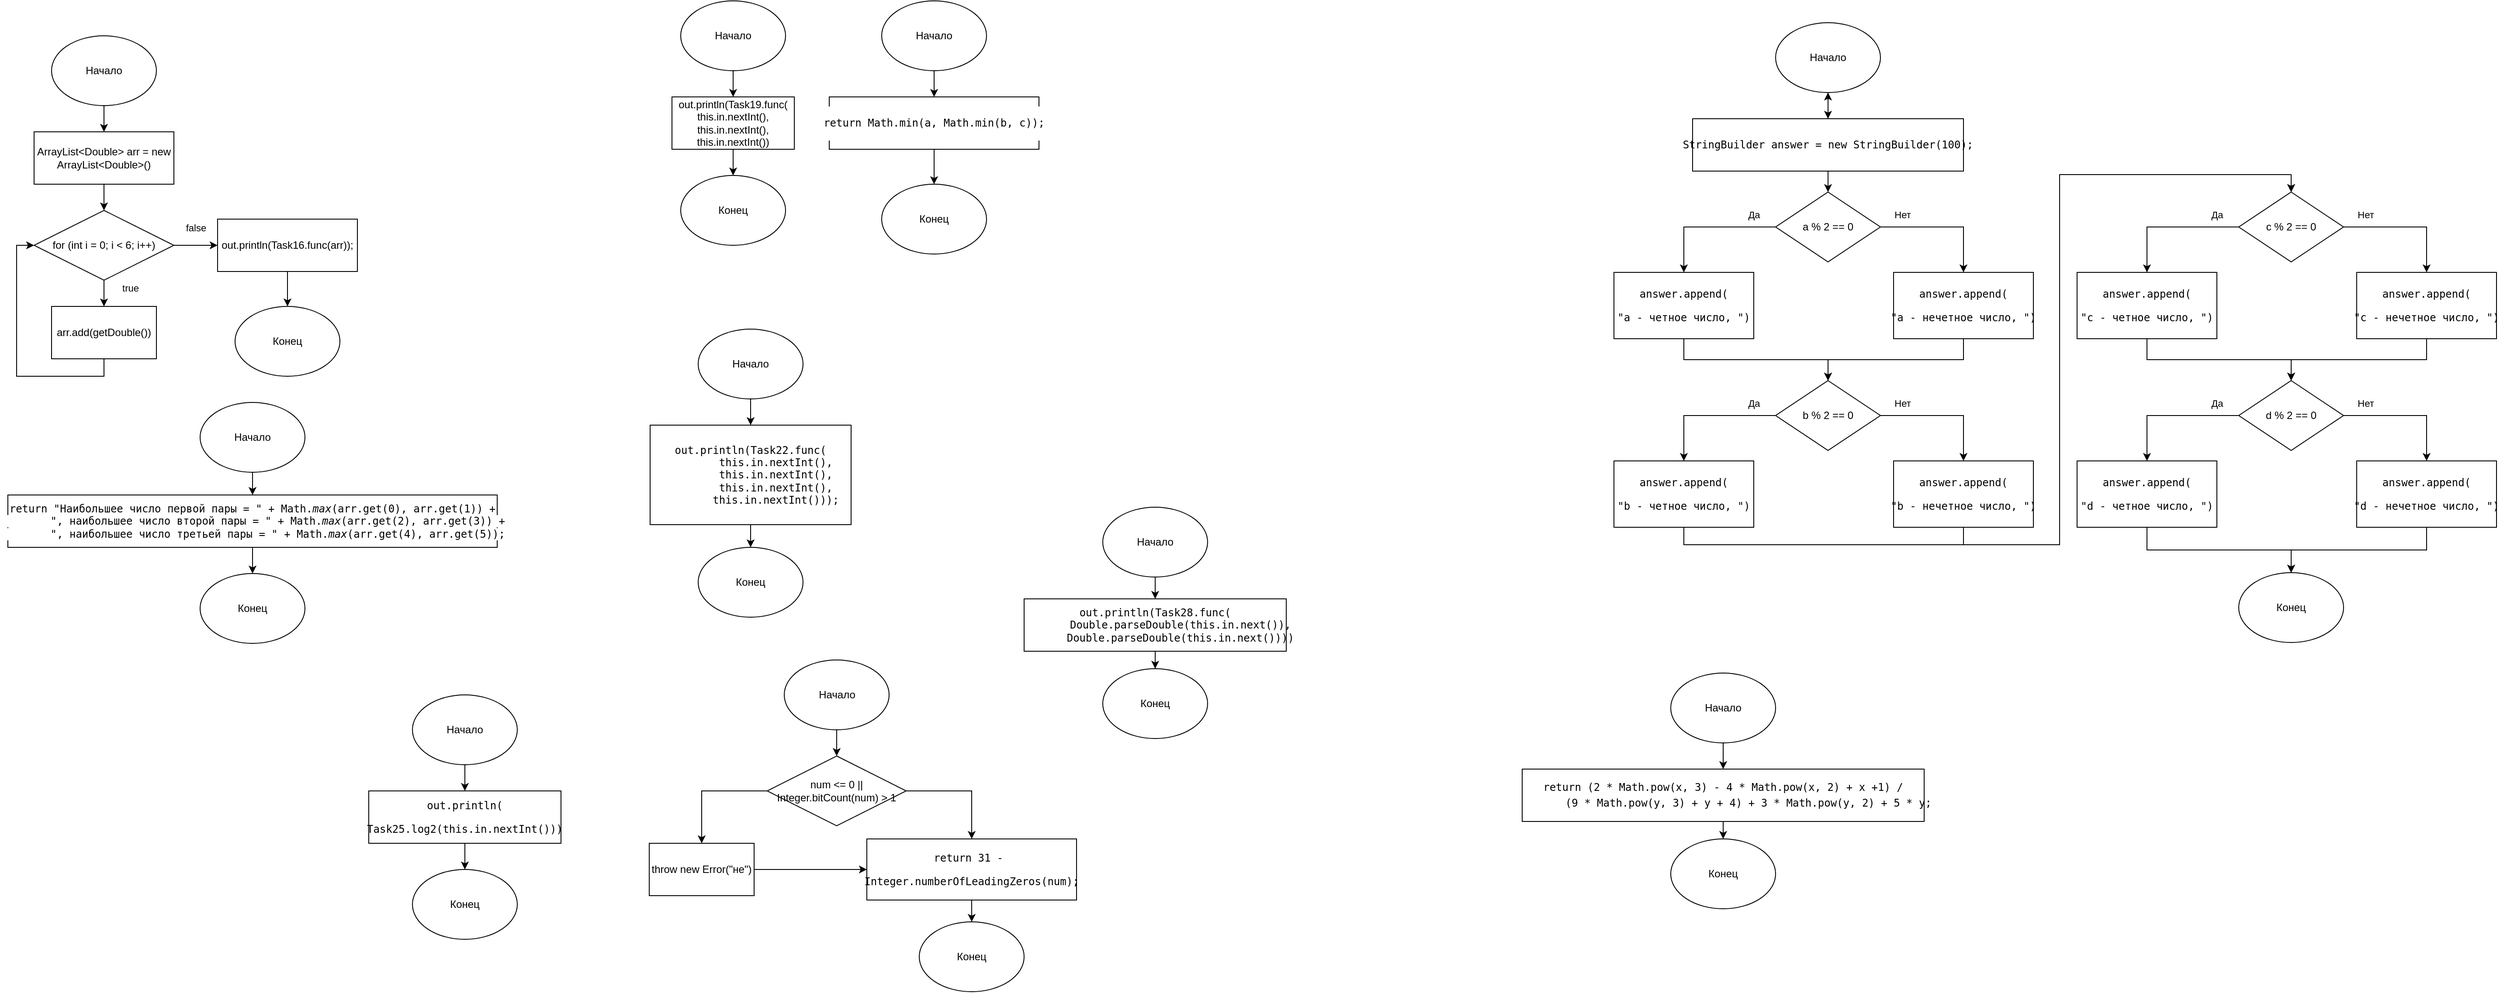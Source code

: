 <mxfile version="20.3.7" type="device"><diagram id="nIVvScWYqzr-kRBNyVec" name="Страница 1"><mxGraphModel dx="1689" dy="684" grid="0" gridSize="10" guides="1" tooltips="1" connect="1" arrows="1" fold="1" page="1" pageScale="1" pageWidth="827" pageHeight="1169" math="0" shadow="0"><root><mxCell id="0"/><mxCell id="1" parent="0"/><mxCell id="o38Q9Rpb3NW0LLCwx-md-5" style="edgeStyle=orthogonalEdgeStyle;rounded=0;orthogonalLoop=1;jettySize=auto;html=1;exitX=0.5;exitY=1;exitDx=0;exitDy=0;" edge="1" parent="1" source="o38Q9Rpb3NW0LLCwx-md-1" target="o38Q9Rpb3NW0LLCwx-md-4"><mxGeometry relative="1" as="geometry"/></mxCell><mxCell id="o38Q9Rpb3NW0LLCwx-md-1" value="Начало" style="ellipse;whiteSpace=wrap;html=1;" vertex="1" parent="1"><mxGeometry x="180" y="50" width="120" height="80" as="geometry"/></mxCell><mxCell id="o38Q9Rpb3NW0LLCwx-md-3" value="Конец" style="ellipse;whiteSpace=wrap;html=1;" vertex="1" parent="1"><mxGeometry x="390" y="360" width="120" height="80" as="geometry"/></mxCell><mxCell id="o38Q9Rpb3NW0LLCwx-md-7" style="edgeStyle=orthogonalEdgeStyle;rounded=0;orthogonalLoop=1;jettySize=auto;html=1;exitX=0.5;exitY=1;exitDx=0;exitDy=0;entryX=0.5;entryY=0;entryDx=0;entryDy=0;" edge="1" parent="1" source="o38Q9Rpb3NW0LLCwx-md-4" target="o38Q9Rpb3NW0LLCwx-md-6"><mxGeometry relative="1" as="geometry"/></mxCell><mxCell id="o38Q9Rpb3NW0LLCwx-md-4" value="ArrayList&amp;lt;Double&amp;gt; arr = new ArrayList&amp;lt;Double&amp;gt;()" style="rounded=0;whiteSpace=wrap;html=1;" vertex="1" parent="1"><mxGeometry x="160" y="160" width="160" height="60" as="geometry"/></mxCell><mxCell id="o38Q9Rpb3NW0LLCwx-md-9" value="true" style="edgeStyle=orthogonalEdgeStyle;rounded=0;orthogonalLoop=1;jettySize=auto;html=1;exitX=0.5;exitY=1;exitDx=0;exitDy=0;entryX=0.5;entryY=0;entryDx=0;entryDy=0;" edge="1" parent="1" source="o38Q9Rpb3NW0LLCwx-md-6" target="o38Q9Rpb3NW0LLCwx-md-8"><mxGeometry x="-0.333" y="30" relative="1" as="geometry"><mxPoint y="-1" as="offset"/></mxGeometry></mxCell><mxCell id="o38Q9Rpb3NW0LLCwx-md-11" value="false" style="edgeStyle=orthogonalEdgeStyle;rounded=0;orthogonalLoop=1;jettySize=auto;html=1;exitX=1;exitY=0.5;exitDx=0;exitDy=0;entryX=0;entryY=0.5;entryDx=0;entryDy=0;" edge="1" parent="1" source="o38Q9Rpb3NW0LLCwx-md-6" target="o38Q9Rpb3NW0LLCwx-md-12"><mxGeometry x="-0.009" y="20" relative="1" as="geometry"><mxPoint x="360" y="290.294" as="targetPoint"/><mxPoint as="offset"/></mxGeometry></mxCell><mxCell id="o38Q9Rpb3NW0LLCwx-md-6" value="for (int i = 0; i &amp;lt; 6; i++)" style="rhombus;whiteSpace=wrap;html=1;" vertex="1" parent="1"><mxGeometry x="160" y="250" width="160" height="80" as="geometry"/></mxCell><mxCell id="o38Q9Rpb3NW0LLCwx-md-10" style="edgeStyle=orthogonalEdgeStyle;rounded=0;orthogonalLoop=1;jettySize=auto;html=1;exitX=0.5;exitY=1;exitDx=0;exitDy=0;entryX=0;entryY=0.5;entryDx=0;entryDy=0;" edge="1" parent="1" source="o38Q9Rpb3NW0LLCwx-md-8" target="o38Q9Rpb3NW0LLCwx-md-6"><mxGeometry relative="1" as="geometry"/></mxCell><mxCell id="o38Q9Rpb3NW0LLCwx-md-8" value="arr.add(getDouble())" style="rounded=0;whiteSpace=wrap;html=1;" vertex="1" parent="1"><mxGeometry x="180" y="360" width="120" height="60" as="geometry"/></mxCell><mxCell id="o38Q9Rpb3NW0LLCwx-md-13" style="edgeStyle=orthogonalEdgeStyle;rounded=0;orthogonalLoop=1;jettySize=auto;html=1;exitX=0.5;exitY=1;exitDx=0;exitDy=0;" edge="1" parent="1" source="o38Q9Rpb3NW0LLCwx-md-12" target="o38Q9Rpb3NW0LLCwx-md-3"><mxGeometry relative="1" as="geometry"/></mxCell><mxCell id="o38Q9Rpb3NW0LLCwx-md-12" value="out.println(Task16.func(arr));" style="rounded=0;whiteSpace=wrap;html=1;" vertex="1" parent="1"><mxGeometry x="370" y="260" width="160" height="60" as="geometry"/></mxCell><mxCell id="o38Q9Rpb3NW0LLCwx-md-17" style="edgeStyle=orthogonalEdgeStyle;rounded=0;orthogonalLoop=1;jettySize=auto;html=1;exitX=0.5;exitY=1;exitDx=0;exitDy=0;" edge="1" parent="1" source="o38Q9Rpb3NW0LLCwx-md-15" target="o38Q9Rpb3NW0LLCwx-md-16"><mxGeometry relative="1" as="geometry"/></mxCell><mxCell id="o38Q9Rpb3NW0LLCwx-md-15" value="Начало" style="ellipse;whiteSpace=wrap;html=1;" vertex="1" parent="1"><mxGeometry x="900" y="10" width="120" height="80" as="geometry"/></mxCell><mxCell id="o38Q9Rpb3NW0LLCwx-md-19" style="edgeStyle=orthogonalEdgeStyle;rounded=0;orthogonalLoop=1;jettySize=auto;html=1;exitX=0.5;exitY=1;exitDx=0;exitDy=0;" edge="1" parent="1" source="o38Q9Rpb3NW0LLCwx-md-16" target="o38Q9Rpb3NW0LLCwx-md-18"><mxGeometry relative="1" as="geometry"/></mxCell><mxCell id="o38Q9Rpb3NW0LLCwx-md-16" value="out.println(Task19.func(&lt;br&gt;this.in.nextInt(),&lt;br&gt;this.in.nextInt(),&lt;br&gt;this.in.nextInt())" style="rounded=0;whiteSpace=wrap;html=1;" vertex="1" parent="1"><mxGeometry x="890" y="120" width="140" height="60" as="geometry"/></mxCell><mxCell id="o38Q9Rpb3NW0LLCwx-md-18" value="Конец" style="ellipse;whiteSpace=wrap;html=1;" vertex="1" parent="1"><mxGeometry x="900" y="210" width="120" height="80" as="geometry"/></mxCell><mxCell id="o38Q9Rpb3NW0LLCwx-md-22" style="edgeStyle=orthogonalEdgeStyle;rounded=0;orthogonalLoop=1;jettySize=auto;html=1;exitX=0.5;exitY=1;exitDx=0;exitDy=0;entryX=0.5;entryY=0;entryDx=0;entryDy=0;fontColor=#000000;" edge="1" parent="1" source="o38Q9Rpb3NW0LLCwx-md-20" target="o38Q9Rpb3NW0LLCwx-md-21"><mxGeometry relative="1" as="geometry"/></mxCell><mxCell id="o38Q9Rpb3NW0LLCwx-md-20" value="Начало" style="ellipse;whiteSpace=wrap;html=1;" vertex="1" parent="1"><mxGeometry x="350" y="470" width="120" height="80" as="geometry"/></mxCell><mxCell id="o38Q9Rpb3NW0LLCwx-md-24" style="edgeStyle=orthogonalEdgeStyle;rounded=0;orthogonalLoop=1;jettySize=auto;html=1;exitX=0.5;exitY=1;exitDx=0;exitDy=0;fontColor=#000000;" edge="1" parent="1" source="o38Q9Rpb3NW0LLCwx-md-21" target="o38Q9Rpb3NW0LLCwx-md-23"><mxGeometry relative="1" as="geometry"/></mxCell><mxCell id="o38Q9Rpb3NW0LLCwx-md-21" value="&lt;pre style=&quot;font-family: &amp;quot;JetBrains Mono&amp;quot;, monospace; font-size: 9pt;&quot;&gt;&lt;span style=&quot;background-color: rgb(255, 255, 255);&quot;&gt;return &quot;Наибольшее число первой пары = &quot; + Math.&lt;span style=&quot;font-style: italic;&quot;&gt;max&lt;/span&gt;(arr.get(0), arr.get(1)) +&lt;br&gt;        &quot;, наибольшее число второй пары = &quot; + Math.&lt;span style=&quot;font-style: italic;&quot;&gt;max&lt;/span&gt;(arr.get(2), arr.get(3)) +&lt;br&gt;        &quot;, наибольшее число третьей пары = &quot; + Math.&lt;span style=&quot;font-style: italic;&quot;&gt;max&lt;/span&gt;(arr.get(4), arr.get(5));&lt;/span&gt;&lt;/pre&gt;" style="rounded=0;whiteSpace=wrap;html=1;" vertex="1" parent="1"><mxGeometry x="130" y="576" width="560" height="60" as="geometry"/></mxCell><mxCell id="o38Q9Rpb3NW0LLCwx-md-23" value="Конец" style="ellipse;whiteSpace=wrap;html=1;" vertex="1" parent="1"><mxGeometry x="350" y="666" width="120" height="80" as="geometry"/></mxCell><mxCell id="o38Q9Rpb3NW0LLCwx-md-27" style="edgeStyle=orthogonalEdgeStyle;rounded=0;orthogonalLoop=1;jettySize=auto;html=1;exitX=0.5;exitY=1;exitDx=0;exitDy=0;fontColor=#000000;" edge="1" parent="1" source="o38Q9Rpb3NW0LLCwx-md-25" target="o38Q9Rpb3NW0LLCwx-md-26"><mxGeometry relative="1" as="geometry"/></mxCell><mxCell id="o38Q9Rpb3NW0LLCwx-md-25" value="Начало" style="ellipse;whiteSpace=wrap;html=1;" vertex="1" parent="1"><mxGeometry x="1130" y="10" width="120" height="80" as="geometry"/></mxCell><mxCell id="o38Q9Rpb3NW0LLCwx-md-29" value="" style="edgeStyle=orthogonalEdgeStyle;rounded=0;orthogonalLoop=1;jettySize=auto;html=1;fontColor=#000000;" edge="1" parent="1" source="o38Q9Rpb3NW0LLCwx-md-26" target="o38Q9Rpb3NW0LLCwx-md-28"><mxGeometry relative="1" as="geometry"/></mxCell><mxCell id="o38Q9Rpb3NW0LLCwx-md-26" value="&lt;pre style=&quot;&quot;&gt;return Math.min(a, Math.min(b, c));&lt;/pre&gt;" style="rounded=0;whiteSpace=wrap;html=1;labelBackgroundColor=#FFFFFF;fontColor=#000000;" vertex="1" parent="1"><mxGeometry x="1070" y="120" width="240" height="60" as="geometry"/></mxCell><mxCell id="o38Q9Rpb3NW0LLCwx-md-28" value="Конец" style="ellipse;whiteSpace=wrap;html=1;" vertex="1" parent="1"><mxGeometry x="1130" y="220" width="120" height="80" as="geometry"/></mxCell><mxCell id="o38Q9Rpb3NW0LLCwx-md-33" style="edgeStyle=orthogonalEdgeStyle;rounded=0;orthogonalLoop=1;jettySize=auto;html=1;exitX=0.5;exitY=1;exitDx=0;exitDy=0;fontColor=#000000;" edge="1" parent="1" source="o38Q9Rpb3NW0LLCwx-md-30" target="o38Q9Rpb3NW0LLCwx-md-32"><mxGeometry relative="1" as="geometry"/></mxCell><mxCell id="o38Q9Rpb3NW0LLCwx-md-30" value="Начало" style="ellipse;whiteSpace=wrap;html=1;" vertex="1" parent="1"><mxGeometry x="920" y="386" width="120" height="80" as="geometry"/></mxCell><mxCell id="o38Q9Rpb3NW0LLCwx-md-31" value="Конец" style="ellipse;whiteSpace=wrap;html=1;" vertex="1" parent="1"><mxGeometry x="920" y="636" width="120" height="80" as="geometry"/></mxCell><mxCell id="o38Q9Rpb3NW0LLCwx-md-34" style="edgeStyle=orthogonalEdgeStyle;rounded=0;orthogonalLoop=1;jettySize=auto;html=1;exitX=0.5;exitY=1;exitDx=0;exitDy=0;fontColor=#000000;" edge="1" parent="1" source="o38Q9Rpb3NW0LLCwx-md-32" target="o38Q9Rpb3NW0LLCwx-md-31"><mxGeometry relative="1" as="geometry"/></mxCell><mxCell id="o38Q9Rpb3NW0LLCwx-md-32" value="&lt;pre style=&quot;&quot;&gt;out.println(Task22.func(&lt;br&gt;        this.in.nextInt(),&lt;br&gt;        this.in.nextInt(),&lt;br&gt;        this.in.nextInt(),&lt;br&gt;        this.in.nextInt()));&lt;/pre&gt;" style="rounded=0;whiteSpace=wrap;html=1;labelBackgroundColor=#FFFFFF;fontColor=#000000;" vertex="1" parent="1"><mxGeometry x="865" y="496" width="230" height="114" as="geometry"/></mxCell><mxCell id="o38Q9Rpb3NW0LLCwx-md-37" style="edgeStyle=orthogonalEdgeStyle;rounded=0;orthogonalLoop=1;jettySize=auto;html=1;fontColor=#000000;" edge="1" parent="1" source="o38Q9Rpb3NW0LLCwx-md-35" target="o38Q9Rpb3NW0LLCwx-md-36"><mxGeometry relative="1" as="geometry"/></mxCell><mxCell id="o38Q9Rpb3NW0LLCwx-md-35" value="Начало" style="ellipse;whiteSpace=wrap;html=1;" vertex="1" parent="1"><mxGeometry x="2153" y="35" width="120" height="80" as="geometry"/></mxCell><mxCell id="o38Q9Rpb3NW0LLCwx-md-39" style="edgeStyle=orthogonalEdgeStyle;rounded=0;orthogonalLoop=1;jettySize=auto;html=1;exitX=0.5;exitY=1;exitDx=0;exitDy=0;fontColor=#000000;" edge="1" parent="1" source="o38Q9Rpb3NW0LLCwx-md-36" target="o38Q9Rpb3NW0LLCwx-md-38"><mxGeometry relative="1" as="geometry"/></mxCell><mxCell id="o38Q9Rpb3NW0LLCwx-md-68" value="" style="edgeStyle=orthogonalEdgeStyle;rounded=0;orthogonalLoop=1;jettySize=auto;html=1;fontColor=#000000;" edge="1" parent="1" source="o38Q9Rpb3NW0LLCwx-md-36" target="o38Q9Rpb3NW0LLCwx-md-35"><mxGeometry relative="1" as="geometry"/></mxCell><mxCell id="o38Q9Rpb3NW0LLCwx-md-36" value="&lt;pre style=&quot;&quot;&gt;StringBuilder answer = new StringBuilder(100);&lt;/pre&gt;" style="rounded=0;whiteSpace=wrap;html=1;labelBackgroundColor=none;fontColor=#000000;" vertex="1" parent="1"><mxGeometry x="2058" y="145" width="310" height="60" as="geometry"/></mxCell><mxCell id="o38Q9Rpb3NW0LLCwx-md-42" value="Нет" style="edgeStyle=orthogonalEdgeStyle;rounded=0;orthogonalLoop=1;jettySize=auto;html=1;exitX=1;exitY=0.5;exitDx=0;exitDy=0;fontColor=#000000;" edge="1" parent="1" source="o38Q9Rpb3NW0LLCwx-md-38" target="o38Q9Rpb3NW0LLCwx-md-41"><mxGeometry x="-0.66" y="14" relative="1" as="geometry"><mxPoint as="offset"/></mxGeometry></mxCell><mxCell id="o38Q9Rpb3NW0LLCwx-md-43" value="Да" style="edgeStyle=orthogonalEdgeStyle;rounded=0;orthogonalLoop=1;jettySize=auto;html=1;exitX=0;exitY=0.5;exitDx=0;exitDy=0;fontColor=#000000;" edge="1" parent="1" source="o38Q9Rpb3NW0LLCwx-md-38" target="o38Q9Rpb3NW0LLCwx-md-40"><mxGeometry x="-0.681" y="-14" relative="1" as="geometry"><mxPoint as="offset"/></mxGeometry></mxCell><mxCell id="o38Q9Rpb3NW0LLCwx-md-38" value="a % 2 == 0" style="rhombus;whiteSpace=wrap;html=1;labelBackgroundColor=none;fontColor=#000000;" vertex="1" parent="1"><mxGeometry x="2153" y="229" width="120" height="80" as="geometry"/></mxCell><mxCell id="o38Q9Rpb3NW0LLCwx-md-52" style="edgeStyle=orthogonalEdgeStyle;rounded=0;orthogonalLoop=1;jettySize=auto;html=1;exitX=0.5;exitY=1;exitDx=0;exitDy=0;entryX=0.5;entryY=0;entryDx=0;entryDy=0;fontColor=#000000;" edge="1" parent="1" source="o38Q9Rpb3NW0LLCwx-md-40" target="o38Q9Rpb3NW0LLCwx-md-49"><mxGeometry relative="1" as="geometry"/></mxCell><mxCell id="o38Q9Rpb3NW0LLCwx-md-40" value="&lt;pre style=&quot;&quot;&gt;answer.append(&lt;/pre&gt;&lt;pre style=&quot;&quot;&gt;&quot;a - четное число, &quot;)&lt;/pre&gt;" style="rounded=0;whiteSpace=wrap;html=1;labelBackgroundColor=none;fontColor=#000000;" vertex="1" parent="1"><mxGeometry x="1968" y="321" width="160" height="76" as="geometry"/></mxCell><mxCell id="o38Q9Rpb3NW0LLCwx-md-53" style="edgeStyle=orthogonalEdgeStyle;rounded=0;orthogonalLoop=1;jettySize=auto;html=1;exitX=0.5;exitY=1;exitDx=0;exitDy=0;fontColor=#000000;" edge="1" parent="1" source="o38Q9Rpb3NW0LLCwx-md-41" target="o38Q9Rpb3NW0LLCwx-md-49"><mxGeometry relative="1" as="geometry"/></mxCell><mxCell id="o38Q9Rpb3NW0LLCwx-md-41" value="&lt;pre style=&quot;&quot;&gt;answer.append(&lt;/pre&gt;&lt;pre style=&quot;&quot;&gt;&quot;a - нечетное число, &quot;)&lt;/pre&gt;" style="rounded=0;whiteSpace=wrap;html=1;labelBackgroundColor=none;fontColor=#000000;" vertex="1" parent="1"><mxGeometry x="2288" y="321" width="160" height="76" as="geometry"/></mxCell><mxCell id="o38Q9Rpb3NW0LLCwx-md-47" value="Нет" style="edgeStyle=orthogonalEdgeStyle;rounded=0;orthogonalLoop=1;jettySize=auto;html=1;exitX=1;exitY=0.5;exitDx=0;exitDy=0;fontColor=#000000;" edge="1" parent="1" source="o38Q9Rpb3NW0LLCwx-md-49" target="o38Q9Rpb3NW0LLCwx-md-51"><mxGeometry x="-0.66" y="14" relative="1" as="geometry"><mxPoint as="offset"/></mxGeometry></mxCell><mxCell id="o38Q9Rpb3NW0LLCwx-md-48" value="Да" style="edgeStyle=orthogonalEdgeStyle;rounded=0;orthogonalLoop=1;jettySize=auto;html=1;exitX=0;exitY=0.5;exitDx=0;exitDy=0;fontColor=#000000;" edge="1" parent="1" source="o38Q9Rpb3NW0LLCwx-md-49" target="o38Q9Rpb3NW0LLCwx-md-50"><mxGeometry x="-0.681" y="-14" relative="1" as="geometry"><mxPoint as="offset"/></mxGeometry></mxCell><mxCell id="o38Q9Rpb3NW0LLCwx-md-49" value="b % 2 == 0" style="rhombus;whiteSpace=wrap;html=1;labelBackgroundColor=none;fontColor=#000000;" vertex="1" parent="1"><mxGeometry x="2153" y="445" width="120" height="80" as="geometry"/></mxCell><mxCell id="o38Q9Rpb3NW0LLCwx-md-66" style="edgeStyle=orthogonalEdgeStyle;rounded=0;orthogonalLoop=1;jettySize=auto;html=1;exitX=0.5;exitY=1;exitDx=0;exitDy=0;entryX=0.5;entryY=0;entryDx=0;entryDy=0;fontColor=#000000;" edge="1" parent="1" source="o38Q9Rpb3NW0LLCwx-md-50" target="o38Q9Rpb3NW0LLCwx-md-56"><mxGeometry relative="1" as="geometry"><Array as="points"><mxPoint x="2048" y="633"/><mxPoint x="2478" y="633"/><mxPoint x="2478" y="209"/><mxPoint x="2743" y="209"/></Array></mxGeometry></mxCell><mxCell id="o38Q9Rpb3NW0LLCwx-md-50" value="&lt;pre style=&quot;&quot;&gt;answer.append(&lt;/pre&gt;&lt;pre style=&quot;&quot;&gt;&quot;b - четное число, &quot;)&lt;/pre&gt;" style="rounded=0;whiteSpace=wrap;html=1;labelBackgroundColor=none;fontColor=#000000;" vertex="1" parent="1"><mxGeometry x="1968" y="537" width="160" height="76" as="geometry"/></mxCell><mxCell id="o38Q9Rpb3NW0LLCwx-md-67" style="edgeStyle=orthogonalEdgeStyle;rounded=0;orthogonalLoop=1;jettySize=auto;html=1;exitX=0.5;exitY=1;exitDx=0;exitDy=0;fontColor=#000000;entryX=0.5;entryY=0;entryDx=0;entryDy=0;" edge="1" parent="1" source="o38Q9Rpb3NW0LLCwx-md-51" target="o38Q9Rpb3NW0LLCwx-md-56"><mxGeometry relative="1" as="geometry"><Array as="points"><mxPoint x="2368" y="633"/><mxPoint x="2478" y="633"/><mxPoint x="2478" y="209"/><mxPoint x="2743" y="209"/></Array></mxGeometry></mxCell><mxCell id="o38Q9Rpb3NW0LLCwx-md-51" value="&lt;pre style=&quot;&quot;&gt;answer.append(&lt;/pre&gt;&lt;pre style=&quot;&quot;&gt;&quot;b - нечетное число, &quot;)&lt;/pre&gt;" style="rounded=0;whiteSpace=wrap;html=1;labelBackgroundColor=none;fontColor=#000000;" vertex="1" parent="1"><mxGeometry x="2288" y="537" width="160" height="76" as="geometry"/></mxCell><mxCell id="o38Q9Rpb3NW0LLCwx-md-54" value="Нет" style="edgeStyle=orthogonalEdgeStyle;rounded=0;orthogonalLoop=1;jettySize=auto;html=1;exitX=1;exitY=0.5;exitDx=0;exitDy=0;fontColor=#000000;" edge="1" parent="1" source="o38Q9Rpb3NW0LLCwx-md-56" target="o38Q9Rpb3NW0LLCwx-md-60"><mxGeometry x="-0.66" y="14" relative="1" as="geometry"><mxPoint as="offset"/></mxGeometry></mxCell><mxCell id="o38Q9Rpb3NW0LLCwx-md-55" value="Да" style="edgeStyle=orthogonalEdgeStyle;rounded=0;orthogonalLoop=1;jettySize=auto;html=1;exitX=0;exitY=0.5;exitDx=0;exitDy=0;fontColor=#000000;" edge="1" parent="1" source="o38Q9Rpb3NW0LLCwx-md-56" target="o38Q9Rpb3NW0LLCwx-md-58"><mxGeometry x="-0.681" y="-14" relative="1" as="geometry"><mxPoint as="offset"/></mxGeometry></mxCell><mxCell id="o38Q9Rpb3NW0LLCwx-md-56" value="c % 2 == 0" style="rhombus;whiteSpace=wrap;html=1;labelBackgroundColor=none;fontColor=#000000;" vertex="1" parent="1"><mxGeometry x="2683" y="229" width="120" height="80" as="geometry"/></mxCell><mxCell id="o38Q9Rpb3NW0LLCwx-md-57" style="edgeStyle=orthogonalEdgeStyle;rounded=0;orthogonalLoop=1;jettySize=auto;html=1;exitX=0.5;exitY=1;exitDx=0;exitDy=0;entryX=0.5;entryY=0;entryDx=0;entryDy=0;fontColor=#000000;" edge="1" parent="1" source="o38Q9Rpb3NW0LLCwx-md-58" target="o38Q9Rpb3NW0LLCwx-md-63"><mxGeometry relative="1" as="geometry"/></mxCell><mxCell id="o38Q9Rpb3NW0LLCwx-md-58" value="&lt;pre style=&quot;&quot;&gt;answer.append(&lt;/pre&gt;&lt;pre style=&quot;&quot;&gt;&quot;c - четное число, &quot;)&lt;/pre&gt;" style="rounded=0;whiteSpace=wrap;html=1;labelBackgroundColor=none;fontColor=#000000;" vertex="1" parent="1"><mxGeometry x="2498" y="321" width="160" height="76" as="geometry"/></mxCell><mxCell id="o38Q9Rpb3NW0LLCwx-md-59" style="edgeStyle=orthogonalEdgeStyle;rounded=0;orthogonalLoop=1;jettySize=auto;html=1;exitX=0.5;exitY=1;exitDx=0;exitDy=0;fontColor=#000000;" edge="1" parent="1" source="o38Q9Rpb3NW0LLCwx-md-60" target="o38Q9Rpb3NW0LLCwx-md-63"><mxGeometry relative="1" as="geometry"/></mxCell><mxCell id="o38Q9Rpb3NW0LLCwx-md-60" value="&lt;pre style=&quot;&quot;&gt;answer.append(&lt;/pre&gt;&lt;pre style=&quot;&quot;&gt;&quot;c - нечетное число, &quot;)&lt;/pre&gt;" style="rounded=0;whiteSpace=wrap;html=1;labelBackgroundColor=none;fontColor=#000000;" vertex="1" parent="1"><mxGeometry x="2818" y="321" width="160" height="76" as="geometry"/></mxCell><mxCell id="o38Q9Rpb3NW0LLCwx-md-61" value="Нет" style="edgeStyle=orthogonalEdgeStyle;rounded=0;orthogonalLoop=1;jettySize=auto;html=1;exitX=1;exitY=0.5;exitDx=0;exitDy=0;fontColor=#000000;" edge="1" parent="1" source="o38Q9Rpb3NW0LLCwx-md-63" target="o38Q9Rpb3NW0LLCwx-md-65"><mxGeometry x="-0.66" y="14" relative="1" as="geometry"><mxPoint as="offset"/></mxGeometry></mxCell><mxCell id="o38Q9Rpb3NW0LLCwx-md-62" value="Да" style="edgeStyle=orthogonalEdgeStyle;rounded=0;orthogonalLoop=1;jettySize=auto;html=1;exitX=0;exitY=0.5;exitDx=0;exitDy=0;fontColor=#000000;" edge="1" parent="1" source="o38Q9Rpb3NW0LLCwx-md-63" target="o38Q9Rpb3NW0LLCwx-md-64"><mxGeometry x="-0.681" y="-14" relative="1" as="geometry"><mxPoint as="offset"/></mxGeometry></mxCell><mxCell id="o38Q9Rpb3NW0LLCwx-md-63" value="d % 2 == 0" style="rhombus;whiteSpace=wrap;html=1;labelBackgroundColor=none;fontColor=#000000;" vertex="1" parent="1"><mxGeometry x="2683" y="445" width="120" height="80" as="geometry"/></mxCell><mxCell id="o38Q9Rpb3NW0LLCwx-md-70" style="edgeStyle=orthogonalEdgeStyle;rounded=0;orthogonalLoop=1;jettySize=auto;html=1;exitX=0.5;exitY=1;exitDx=0;exitDy=0;fontColor=#000000;" edge="1" parent="1" source="o38Q9Rpb3NW0LLCwx-md-64" target="o38Q9Rpb3NW0LLCwx-md-69"><mxGeometry relative="1" as="geometry"/></mxCell><mxCell id="o38Q9Rpb3NW0LLCwx-md-64" value="&lt;pre style=&quot;&quot;&gt;answer.append(&lt;/pre&gt;&lt;pre style=&quot;&quot;&gt;&quot;d - четное число, &quot;)&lt;/pre&gt;" style="rounded=0;whiteSpace=wrap;html=1;labelBackgroundColor=none;fontColor=#000000;" vertex="1" parent="1"><mxGeometry x="2498" y="537" width="160" height="76" as="geometry"/></mxCell><mxCell id="o38Q9Rpb3NW0LLCwx-md-71" style="edgeStyle=orthogonalEdgeStyle;rounded=0;orthogonalLoop=1;jettySize=auto;html=1;exitX=0.5;exitY=1;exitDx=0;exitDy=0;fontColor=#000000;" edge="1" parent="1" source="o38Q9Rpb3NW0LLCwx-md-65" target="o38Q9Rpb3NW0LLCwx-md-69"><mxGeometry relative="1" as="geometry"/></mxCell><mxCell id="o38Q9Rpb3NW0LLCwx-md-65" value="&lt;pre style=&quot;&quot;&gt;answer.append(&lt;/pre&gt;&lt;pre style=&quot;&quot;&gt;&quot;d - нечетное число, &quot;)&lt;/pre&gt;" style="rounded=0;whiteSpace=wrap;html=1;labelBackgroundColor=none;fontColor=#000000;" vertex="1" parent="1"><mxGeometry x="2818" y="537" width="160" height="76" as="geometry"/></mxCell><mxCell id="o38Q9Rpb3NW0LLCwx-md-69" value="Конец" style="ellipse;whiteSpace=wrap;html=1;" vertex="1" parent="1"><mxGeometry x="2683" y="665" width="120" height="80" as="geometry"/></mxCell><mxCell id="o38Q9Rpb3NW0LLCwx-md-74" style="edgeStyle=orthogonalEdgeStyle;rounded=0;orthogonalLoop=1;jettySize=auto;html=1;exitX=0.5;exitY=1;exitDx=0;exitDy=0;fontColor=#000000;" edge="1" parent="1" source="o38Q9Rpb3NW0LLCwx-md-72" target="o38Q9Rpb3NW0LLCwx-md-73"><mxGeometry relative="1" as="geometry"/></mxCell><mxCell id="o38Q9Rpb3NW0LLCwx-md-72" value="Начало" style="ellipse;whiteSpace=wrap;html=1;labelBackgroundColor=none;fontColor=#000000;" vertex="1" parent="1"><mxGeometry x="593" y="805" width="120" height="80" as="geometry"/></mxCell><mxCell id="o38Q9Rpb3NW0LLCwx-md-77" style="edgeStyle=orthogonalEdgeStyle;rounded=0;orthogonalLoop=1;jettySize=auto;html=1;exitX=0.5;exitY=1;exitDx=0;exitDy=0;fontColor=#000000;" edge="1" parent="1" source="o38Q9Rpb3NW0LLCwx-md-73" target="o38Q9Rpb3NW0LLCwx-md-76"><mxGeometry relative="1" as="geometry"/></mxCell><mxCell id="o38Q9Rpb3NW0LLCwx-md-73" value="&lt;pre style=&quot;&quot;&gt;out.println(&lt;/pre&gt;&lt;pre style=&quot;&quot;&gt;Task25.log2(this.in.nextInt()))&lt;/pre&gt;" style="rounded=0;whiteSpace=wrap;html=1;labelBackgroundColor=none;fontColor=#000000;" vertex="1" parent="1"><mxGeometry x="543" y="915" width="220" height="60" as="geometry"/></mxCell><mxCell id="o38Q9Rpb3NW0LLCwx-md-76" value="Конец" style="ellipse;whiteSpace=wrap;html=1;labelBackgroundColor=none;fontColor=#000000;" vertex="1" parent="1"><mxGeometry x="593" y="1005" width="120" height="80" as="geometry"/></mxCell><mxCell id="o38Q9Rpb3NW0LLCwx-md-80" style="edgeStyle=orthogonalEdgeStyle;rounded=0;orthogonalLoop=1;jettySize=auto;html=1;exitX=0.5;exitY=1;exitDx=0;exitDy=0;fontColor=#000000;" edge="1" parent="1" source="o38Q9Rpb3NW0LLCwx-md-78" target="o38Q9Rpb3NW0LLCwx-md-79"><mxGeometry relative="1" as="geometry"/></mxCell><mxCell id="o38Q9Rpb3NW0LLCwx-md-78" value="Начало" style="ellipse;whiteSpace=wrap;html=1;labelBackgroundColor=none;fontColor=#000000;" vertex="1" parent="1"><mxGeometry x="1018.5" y="765" width="120" height="80" as="geometry"/></mxCell><mxCell id="o38Q9Rpb3NW0LLCwx-md-83" style="edgeStyle=orthogonalEdgeStyle;rounded=0;orthogonalLoop=1;jettySize=auto;html=1;exitX=0;exitY=0.5;exitDx=0;exitDy=0;fontColor=#000000;" edge="1" parent="1" source="o38Q9Rpb3NW0LLCwx-md-79" target="o38Q9Rpb3NW0LLCwx-md-81"><mxGeometry relative="1" as="geometry"/></mxCell><mxCell id="o38Q9Rpb3NW0LLCwx-md-84" style="edgeStyle=orthogonalEdgeStyle;rounded=0;orthogonalLoop=1;jettySize=auto;html=1;exitX=1;exitY=0.5;exitDx=0;exitDy=0;fontColor=#000000;" edge="1" parent="1" source="o38Q9Rpb3NW0LLCwx-md-79" target="o38Q9Rpb3NW0LLCwx-md-82"><mxGeometry relative="1" as="geometry"/></mxCell><mxCell id="o38Q9Rpb3NW0LLCwx-md-79" value="num &amp;lt;= 0 || Integer.bitCount(num) &amp;gt; 1" style="rhombus;whiteSpace=wrap;html=1;labelBackgroundColor=none;fontColor=#000000;" vertex="1" parent="1"><mxGeometry x="999" y="875" width="159" height="80" as="geometry"/></mxCell><mxCell id="o38Q9Rpb3NW0LLCwx-md-85" style="edgeStyle=orthogonalEdgeStyle;rounded=0;orthogonalLoop=1;jettySize=auto;html=1;exitX=1;exitY=0.5;exitDx=0;exitDy=0;fontColor=#000000;" edge="1" parent="1" source="o38Q9Rpb3NW0LLCwx-md-81" target="o38Q9Rpb3NW0LLCwx-md-82"><mxGeometry relative="1" as="geometry"/></mxCell><mxCell id="o38Q9Rpb3NW0LLCwx-md-81" value="throw new Error(&quot;не&quot;)" style="rounded=0;whiteSpace=wrap;html=1;labelBackgroundColor=none;fontColor=#000000;" vertex="1" parent="1"><mxGeometry x="864" y="975" width="120" height="60" as="geometry"/></mxCell><mxCell id="o38Q9Rpb3NW0LLCwx-md-87" style="edgeStyle=orthogonalEdgeStyle;rounded=0;orthogonalLoop=1;jettySize=auto;html=1;exitX=0.5;exitY=1;exitDx=0;exitDy=0;fontColor=#000000;" edge="1" parent="1" source="o38Q9Rpb3NW0LLCwx-md-82" target="o38Q9Rpb3NW0LLCwx-md-86"><mxGeometry relative="1" as="geometry"/></mxCell><mxCell id="o38Q9Rpb3NW0LLCwx-md-82" value="&lt;pre style=&quot;&quot;&gt;return 31 - &lt;/pre&gt;&lt;pre style=&quot;&quot;&gt;Integer.numberOfLeadingZeros(num);&lt;/pre&gt;" style="rounded=0;whiteSpace=wrap;html=1;labelBackgroundColor=none;fontColor=#000000;" vertex="1" parent="1"><mxGeometry x="1113" y="970" width="240" height="70" as="geometry"/></mxCell><mxCell id="o38Q9Rpb3NW0LLCwx-md-86" value="Конец" style="ellipse;whiteSpace=wrap;html=1;labelBackgroundColor=none;fontColor=#000000;" vertex="1" parent="1"><mxGeometry x="1173" y="1065" width="120" height="80" as="geometry"/></mxCell><mxCell id="o38Q9Rpb3NW0LLCwx-md-90" style="edgeStyle=orthogonalEdgeStyle;rounded=0;orthogonalLoop=1;jettySize=auto;html=1;exitX=0.5;exitY=1;exitDx=0;exitDy=0;fontColor=#000000;" edge="1" parent="1" source="o38Q9Rpb3NW0LLCwx-md-88" target="o38Q9Rpb3NW0LLCwx-md-89"><mxGeometry relative="1" as="geometry"/></mxCell><mxCell id="o38Q9Rpb3NW0LLCwx-md-88" value="Начало" style="ellipse;whiteSpace=wrap;html=1;labelBackgroundColor=none;fontColor=#000000;" vertex="1" parent="1"><mxGeometry x="1383" y="590" width="120" height="80" as="geometry"/></mxCell><mxCell id="o38Q9Rpb3NW0LLCwx-md-93" value="" style="edgeStyle=orthogonalEdgeStyle;rounded=0;orthogonalLoop=1;jettySize=auto;html=1;fontColor=#000000;" edge="1" parent="1" source="o38Q9Rpb3NW0LLCwx-md-89" target="o38Q9Rpb3NW0LLCwx-md-92"><mxGeometry relative="1" as="geometry"/></mxCell><mxCell id="o38Q9Rpb3NW0LLCwx-md-89" value="&lt;pre style=&quot;&quot;&gt;out.println(Task28.func(&lt;br&gt;        Double.parseDouble(this.in.next()),&lt;br&gt;        Double.parseDouble(this.in.next())))&lt;/pre&gt;" style="rounded=0;whiteSpace=wrap;html=1;labelBackgroundColor=none;fontColor=#000000;" vertex="1" parent="1"><mxGeometry x="1293" y="695" width="300" height="60" as="geometry"/></mxCell><mxCell id="o38Q9Rpb3NW0LLCwx-md-92" value="Конец" style="ellipse;whiteSpace=wrap;html=1;labelBackgroundColor=none;fontColor=#000000;" vertex="1" parent="1"><mxGeometry x="1383" y="775" width="120" height="80" as="geometry"/></mxCell><mxCell id="o38Q9Rpb3NW0LLCwx-md-96" style="edgeStyle=orthogonalEdgeStyle;rounded=0;orthogonalLoop=1;jettySize=auto;html=1;exitX=0.5;exitY=1;exitDx=0;exitDy=0;fontColor=#000000;" edge="1" parent="1" source="o38Q9Rpb3NW0LLCwx-md-94" target="o38Q9Rpb3NW0LLCwx-md-95"><mxGeometry relative="1" as="geometry"/></mxCell><mxCell id="o38Q9Rpb3NW0LLCwx-md-94" value="Начало" style="ellipse;whiteSpace=wrap;html=1;labelBackgroundColor=none;fontColor=#000000;" vertex="1" parent="1"><mxGeometry x="2033" y="780" width="120" height="80" as="geometry"/></mxCell><mxCell id="o38Q9Rpb3NW0LLCwx-md-98" style="edgeStyle=orthogonalEdgeStyle;rounded=0;orthogonalLoop=1;jettySize=auto;html=1;exitX=0.5;exitY=1;exitDx=0;exitDy=0;entryX=0.5;entryY=0;entryDx=0;entryDy=0;fontColor=#000000;" edge="1" parent="1" source="o38Q9Rpb3NW0LLCwx-md-95" target="o38Q9Rpb3NW0LLCwx-md-97"><mxGeometry relative="1" as="geometry"/></mxCell><mxCell id="o38Q9Rpb3NW0LLCwx-md-95" value="&lt;pre style=&quot;&quot;&gt;return (2 * Math.pow(x, 3) - 4 * Math.pow(x, 2) + x +1) /&lt;br&gt;        (9 * Math.pow(y, 3) + y + 4) + 3 * Math.pow(y, 2) + 5 * y;&lt;font face=&quot;JetBrains Mono, monospace&quot; color=&quot;#cc7832&quot;&gt;&lt;span style=&quot;font-size: 11.3pt; background-color: rgb(43, 43, 43);&quot;&gt;&lt;br&gt;&lt;/span&gt;&lt;/font&gt;&lt;/pre&gt;" style="rounded=0;whiteSpace=wrap;html=1;labelBackgroundColor=none;fontColor=#000000;" vertex="1" parent="1"><mxGeometry x="1863" y="890" width="460" height="60" as="geometry"/></mxCell><mxCell id="o38Q9Rpb3NW0LLCwx-md-97" value="Конец" style="ellipse;whiteSpace=wrap;html=1;labelBackgroundColor=none;fontColor=#000000;" vertex="1" parent="1"><mxGeometry x="2033" y="970" width="120" height="80" as="geometry"/></mxCell></root></mxGraphModel></diagram></mxfile>